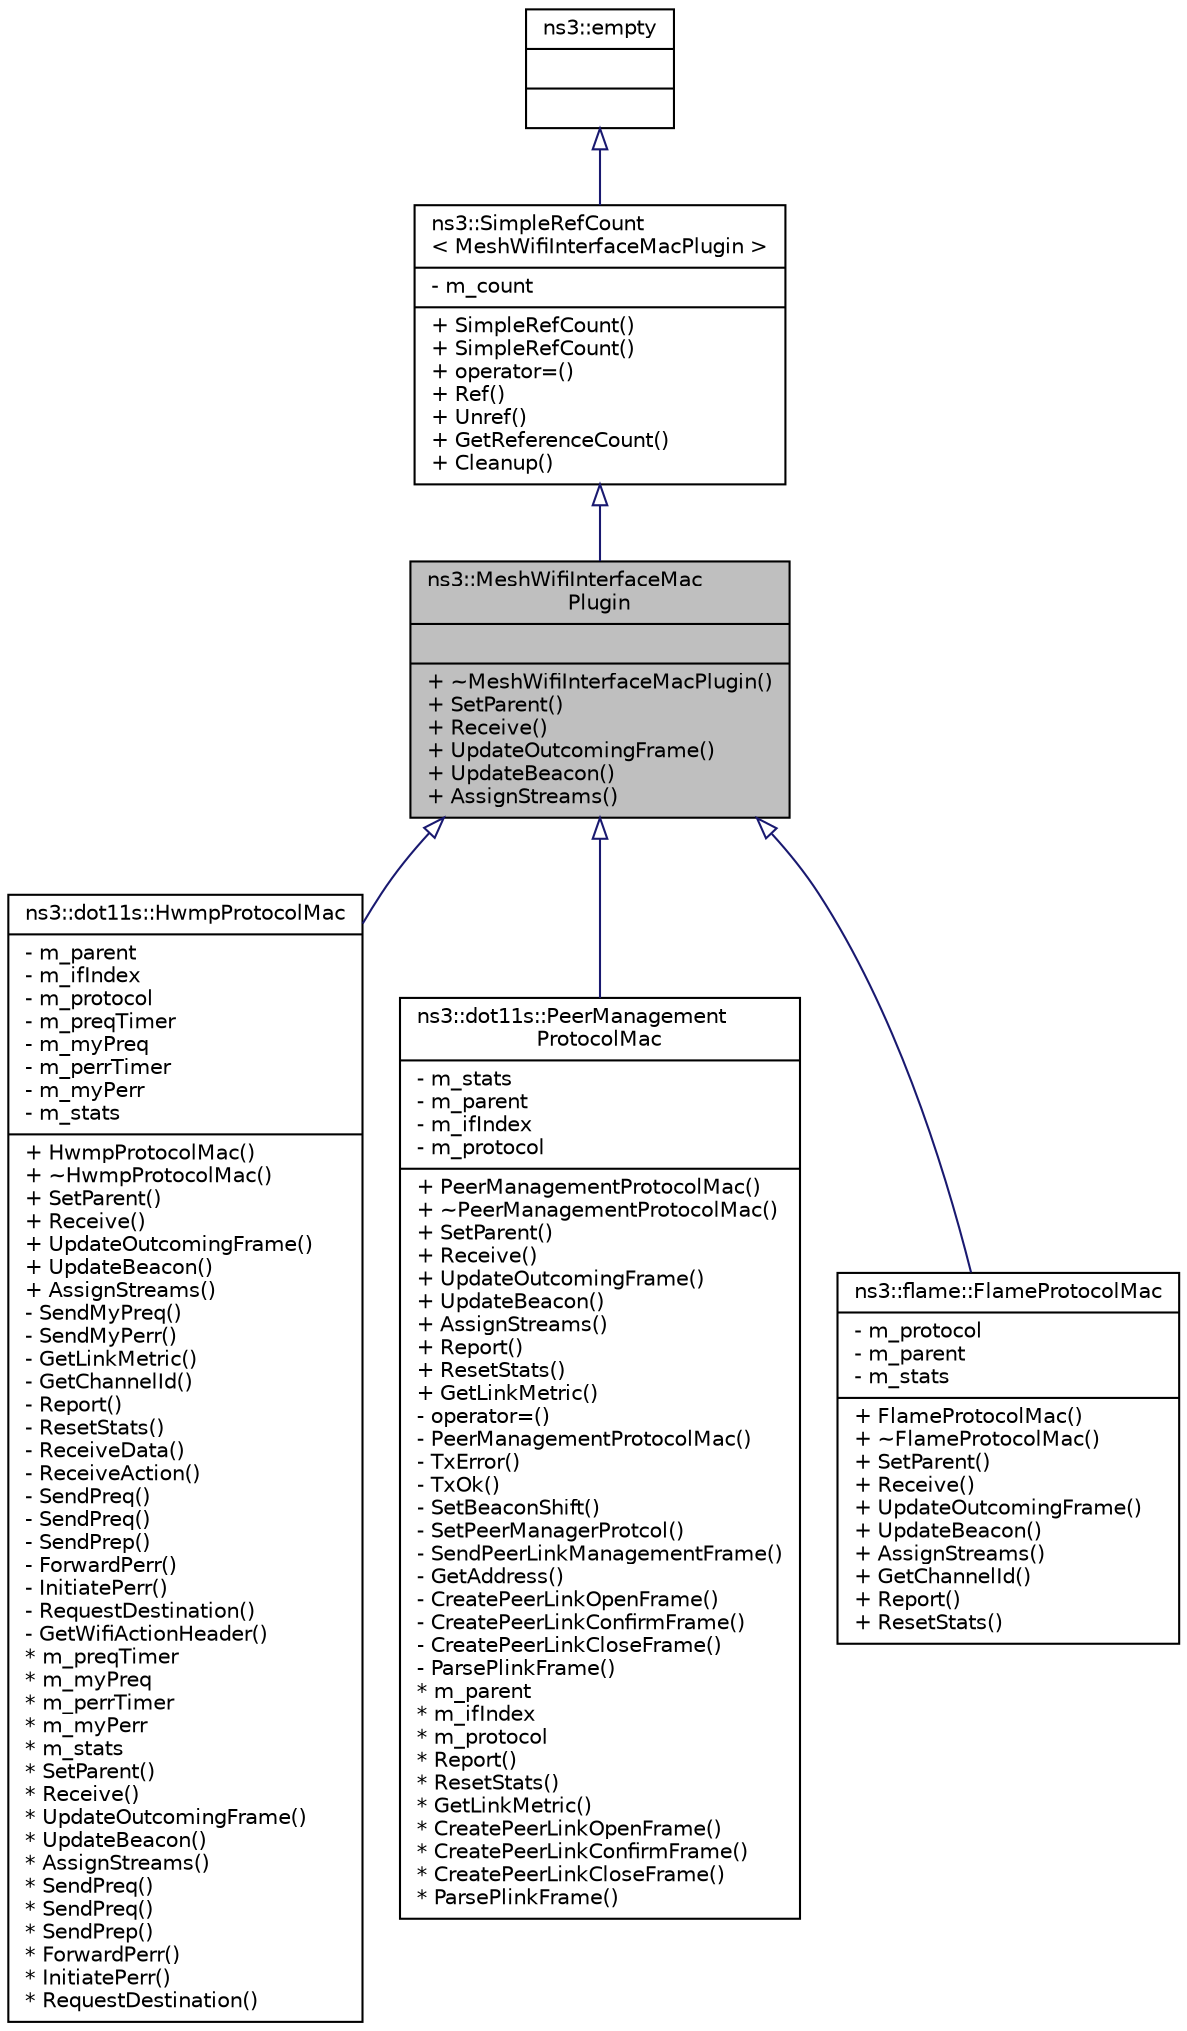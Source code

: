 digraph "ns3::MeshWifiInterfaceMacPlugin"
{
  edge [fontname="Helvetica",fontsize="10",labelfontname="Helvetica",labelfontsize="10"];
  node [fontname="Helvetica",fontsize="10",shape=record];
  Node1 [label="{ns3::MeshWifiInterfaceMac\lPlugin\n||+ ~MeshWifiInterfaceMacPlugin()\l+ SetParent()\l+ Receive()\l+ UpdateOutcomingFrame()\l+ UpdateBeacon()\l+ AssignStreams()\l}",height=0.2,width=0.4,color="black", fillcolor="grey75", style="filled", fontcolor="black"];
  Node2 -> Node1 [dir="back",color="midnightblue",fontsize="10",style="solid",arrowtail="onormal"];
  Node2 [label="{ns3::SimpleRefCount\l\< MeshWifiInterfaceMacPlugin \>\n|- m_count\l|+ SimpleRefCount()\l+ SimpleRefCount()\l+ operator=()\l+ Ref()\l+ Unref()\l+ GetReferenceCount()\l+ Cleanup()\l}",height=0.2,width=0.4,color="black", fillcolor="white", style="filled",URL="$da/da1/classns3_1_1SimpleRefCount.html"];
  Node3 -> Node2 [dir="back",color="midnightblue",fontsize="10",style="solid",arrowtail="onormal"];
  Node3 [label="{ns3::empty\n||}",height=0.2,width=0.4,color="black", fillcolor="white", style="filled",URL="$d9/d6a/classns3_1_1empty.html",tooltip="make Callback use a separate empty type "];
  Node1 -> Node4 [dir="back",color="midnightblue",fontsize="10",style="solid",arrowtail="onormal"];
  Node4 [label="{ns3::dot11s::HwmpProtocolMac\n|- m_parent\l- m_ifIndex\l- m_protocol\l- m_preqTimer\l- m_myPreq\l- m_perrTimer\l- m_myPerr\l- m_stats\l|+ HwmpProtocolMac()\l+ ~HwmpProtocolMac()\l+ SetParent()\l+ Receive()\l+ UpdateOutcomingFrame()\l+ UpdateBeacon()\l+ AssignStreams()\l- SendMyPreq()\l- SendMyPerr()\l- GetLinkMetric()\l- GetChannelId()\l- Report()\l- ResetStats()\l- ReceiveData()\l- ReceiveAction()\l- SendPreq()\l- SendPreq()\l- SendPrep()\l- ForwardPerr()\l- InitiatePerr()\l- RequestDestination()\l- GetWifiActionHeader()\l* m_preqTimer\l* m_myPreq\l* m_perrTimer\l* m_myPerr\l* m_stats\l* SetParent()\l* Receive()\l* UpdateOutcomingFrame()\l* UpdateBeacon()\l* AssignStreams()\l* SendPreq()\l* SendPreq()\l* SendPrep()\l* ForwardPerr()\l* InitiatePerr()\l* RequestDestination()\l}",height=0.2,width=0.4,color="black", fillcolor="white", style="filled",URL="$db/df2/classns3_1_1dot11s_1_1HwmpProtocolMac.html",tooltip="Interface MAC plugin for HWMP – 802.11s routing protocol. "];
  Node1 -> Node5 [dir="back",color="midnightblue",fontsize="10",style="solid",arrowtail="onormal"];
  Node5 [label="{ns3::dot11s::PeerManagement\lProtocolMac\n|- m_stats\l- m_parent\l- m_ifIndex\l- m_protocol\l|+ PeerManagementProtocolMac()\l+ ~PeerManagementProtocolMac()\l+ SetParent()\l+ Receive()\l+ UpdateOutcomingFrame()\l+ UpdateBeacon()\l+ AssignStreams()\l+ Report()\l+ ResetStats()\l+ GetLinkMetric()\l- operator=()\l- PeerManagementProtocolMac()\l- TxError()\l- TxOk()\l- SetBeaconShift()\l- SetPeerManagerProtcol()\l- SendPeerLinkManagementFrame()\l- GetAddress()\l- CreatePeerLinkOpenFrame()\l- CreatePeerLinkConfirmFrame()\l- CreatePeerLinkCloseFrame()\l- ParsePlinkFrame()\l* m_parent\l* m_ifIndex\l* m_protocol\l* Report()\l* ResetStats()\l* GetLinkMetric()\l* CreatePeerLinkOpenFrame()\l* CreatePeerLinkConfirmFrame()\l* CreatePeerLinkCloseFrame()\l* ParsePlinkFrame()\l}",height=0.2,width=0.4,color="black", fillcolor="white", style="filled",URL="$dd/df9/classns3_1_1dot11s_1_1PeerManagementProtocolMac.html",tooltip="This is plugin to Mesh WiFi MAC, which implements the interface to dot11s peer management protocol: i..."];
  Node1 -> Node6 [dir="back",color="midnightblue",fontsize="10",style="solid",arrowtail="onormal"];
  Node6 [label="{ns3::flame::FlameProtocolMac\n|- m_protocol\l- m_parent\l- m_stats\l|+ FlameProtocolMac()\l+ ~FlameProtocolMac()\l+ SetParent()\l+ Receive()\l+ UpdateOutcomingFrame()\l+ UpdateBeacon()\l+ AssignStreams()\l+ GetChannelId()\l+ Report()\l+ ResetStats()\l}",height=0.2,width=0.4,color="black", fillcolor="white", style="filled",URL="$de/d6d/classns3_1_1flame_1_1FlameProtocolMac.html",tooltip="Interface MAC plugin for FLAME routing protocol. "];
}

